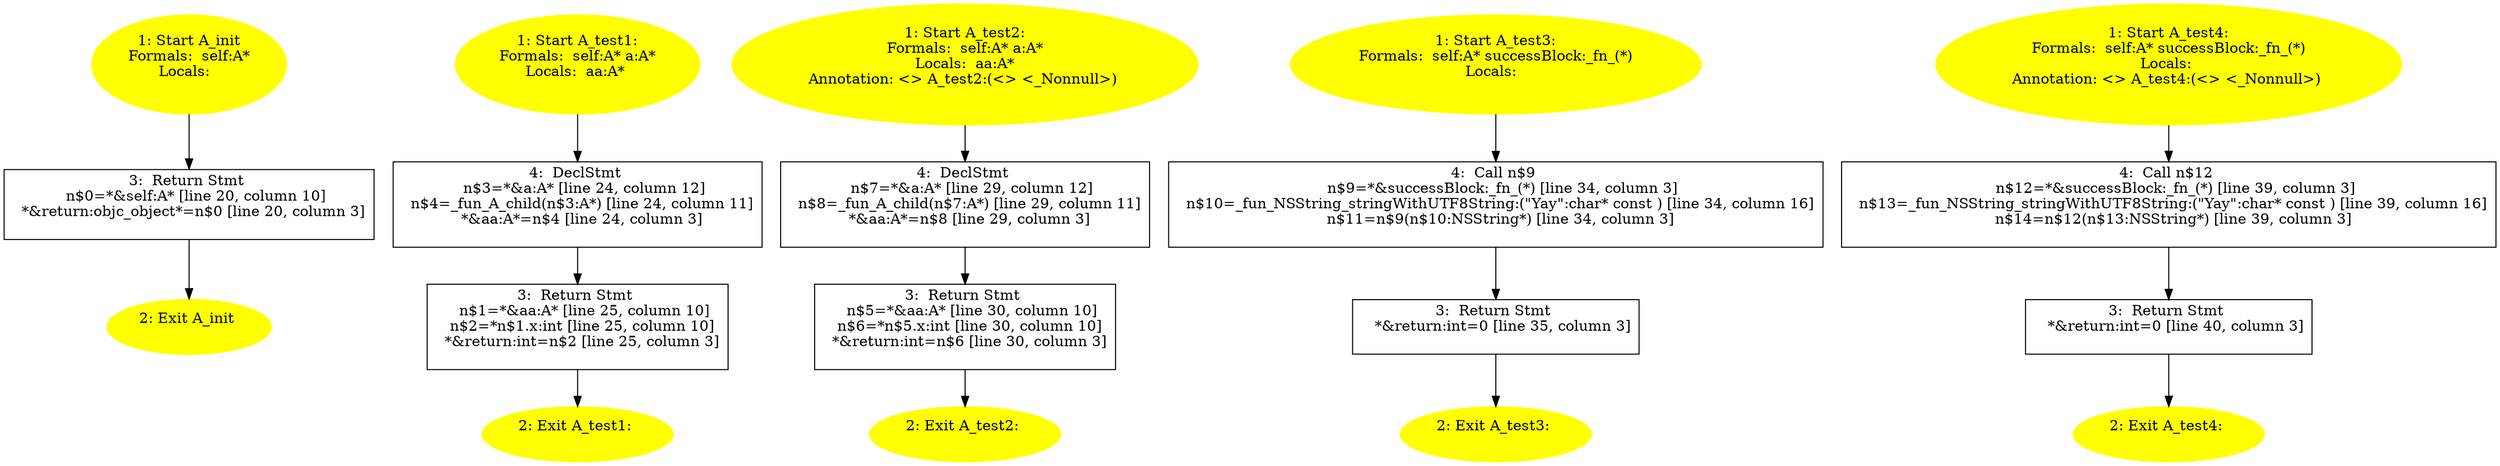 /* @generated */
digraph cfg {
"init#A#instance.eee79aaaddd644404e17691a7e7d809a_1" [label="1: Start A_init\nFormals:  self:A*\nLocals:  \n  " color=yellow style=filled]
	

	 "init#A#instance.eee79aaaddd644404e17691a7e7d809a_1" -> "init#A#instance.eee79aaaddd644404e17691a7e7d809a_3" ;
"init#A#instance.eee79aaaddd644404e17691a7e7d809a_2" [label="2: Exit A_init \n  " color=yellow style=filled]
	

"init#A#instance.eee79aaaddd644404e17691a7e7d809a_3" [label="3:  Return Stmt \n   n$0=*&self:A* [line 20, column 10]\n  *&return:objc_object*=n$0 [line 20, column 3]\n " shape="box"]
	

	 "init#A#instance.eee79aaaddd644404e17691a7e7d809a_3" -> "init#A#instance.eee79aaaddd644404e17691a7e7d809a_2" ;
"test1:#A(class A)#instance.61440711d4e2388d4be3731c34a61289_1" [label="1: Start A_test1:\nFormals:  self:A* a:A*\nLocals:  aa:A* \n  " color=yellow style=filled]
	

	 "test1:#A(class A)#instance.61440711d4e2388d4be3731c34a61289_1" -> "test1:#A(class A)#instance.61440711d4e2388d4be3731c34a61289_4" ;
"test1:#A(class A)#instance.61440711d4e2388d4be3731c34a61289_2" [label="2: Exit A_test1: \n  " color=yellow style=filled]
	

"test1:#A(class A)#instance.61440711d4e2388d4be3731c34a61289_3" [label="3:  Return Stmt \n   n$1=*&aa:A* [line 25, column 10]\n  n$2=*n$1.x:int [line 25, column 10]\n  *&return:int=n$2 [line 25, column 3]\n " shape="box"]
	

	 "test1:#A(class A)#instance.61440711d4e2388d4be3731c34a61289_3" -> "test1:#A(class A)#instance.61440711d4e2388d4be3731c34a61289_2" ;
"test1:#A(class A)#instance.61440711d4e2388d4be3731c34a61289_4" [label="4:  DeclStmt \n   n$3=*&a:A* [line 24, column 12]\n  n$4=_fun_A_child(n$3:A*) [line 24, column 11]\n  *&aa:A*=n$4 [line 24, column 3]\n " shape="box"]
	

	 "test1:#A(class A)#instance.61440711d4e2388d4be3731c34a61289_4" -> "test1:#A(class A)#instance.61440711d4e2388d4be3731c34a61289_3" ;
"test2:#A(class A)#instance.3b9594b6f023617f19d57dee6d35cf80_1" [label="1: Start A_test2:\nFormals:  self:A* a:A*\nLocals:  aa:A*\nAnnotation: <> A_test2:(<> <_Nonnull>) \n  " color=yellow style=filled]
	

	 "test2:#A(class A)#instance.3b9594b6f023617f19d57dee6d35cf80_1" -> "test2:#A(class A)#instance.3b9594b6f023617f19d57dee6d35cf80_4" ;
"test2:#A(class A)#instance.3b9594b6f023617f19d57dee6d35cf80_2" [label="2: Exit A_test2: \n  " color=yellow style=filled]
	

"test2:#A(class A)#instance.3b9594b6f023617f19d57dee6d35cf80_3" [label="3:  Return Stmt \n   n$5=*&aa:A* [line 30, column 10]\n  n$6=*n$5.x:int [line 30, column 10]\n  *&return:int=n$6 [line 30, column 3]\n " shape="box"]
	

	 "test2:#A(class A)#instance.3b9594b6f023617f19d57dee6d35cf80_3" -> "test2:#A(class A)#instance.3b9594b6f023617f19d57dee6d35cf80_2" ;
"test2:#A(class A)#instance.3b9594b6f023617f19d57dee6d35cf80_4" [label="4:  DeclStmt \n   n$7=*&a:A* [line 29, column 12]\n  n$8=_fun_A_child(n$7:A*) [line 29, column 11]\n  *&aa:A*=n$8 [line 29, column 3]\n " shape="box"]
	

	 "test2:#A(class A)#instance.3b9594b6f023617f19d57dee6d35cf80_4" -> "test2:#A(class A)#instance.3b9594b6f023617f19d57dee6d35cf80_3" ;
"test3:#A#instance.28bc2df8df797b21818dc2037239f326_1" [label="1: Start A_test3:\nFormals:  self:A* successBlock:_fn_(*)\nLocals:  \n  " color=yellow style=filled]
	

	 "test3:#A#instance.28bc2df8df797b21818dc2037239f326_1" -> "test3:#A#instance.28bc2df8df797b21818dc2037239f326_4" ;
"test3:#A#instance.28bc2df8df797b21818dc2037239f326_2" [label="2: Exit A_test3: \n  " color=yellow style=filled]
	

"test3:#A#instance.28bc2df8df797b21818dc2037239f326_3" [label="3:  Return Stmt \n   *&return:int=0 [line 35, column 3]\n " shape="box"]
	

	 "test3:#A#instance.28bc2df8df797b21818dc2037239f326_3" -> "test3:#A#instance.28bc2df8df797b21818dc2037239f326_2" ;
"test3:#A#instance.28bc2df8df797b21818dc2037239f326_4" [label="4:  Call n$9 \n   n$9=*&successBlock:_fn_(*) [line 34, column 3]\n  n$10=_fun_NSString_stringWithUTF8String:(\"Yay\":char* const ) [line 34, column 16]\n  n$11=n$9(n$10:NSString*) [line 34, column 3]\n " shape="box"]
	

	 "test3:#A#instance.28bc2df8df797b21818dc2037239f326_4" -> "test3:#A#instance.28bc2df8df797b21818dc2037239f326_3" ;
"test4:#A#instance.718a300d6fa63609a70f22221a548ee5_1" [label="1: Start A_test4:\nFormals:  self:A* successBlock:_fn_(*)\nLocals: \nAnnotation: <> A_test4:(<> <_Nonnull>) \n  " color=yellow style=filled]
	

	 "test4:#A#instance.718a300d6fa63609a70f22221a548ee5_1" -> "test4:#A#instance.718a300d6fa63609a70f22221a548ee5_4" ;
"test4:#A#instance.718a300d6fa63609a70f22221a548ee5_2" [label="2: Exit A_test4: \n  " color=yellow style=filled]
	

"test4:#A#instance.718a300d6fa63609a70f22221a548ee5_3" [label="3:  Return Stmt \n   *&return:int=0 [line 40, column 3]\n " shape="box"]
	

	 "test4:#A#instance.718a300d6fa63609a70f22221a548ee5_3" -> "test4:#A#instance.718a300d6fa63609a70f22221a548ee5_2" ;
"test4:#A#instance.718a300d6fa63609a70f22221a548ee5_4" [label="4:  Call n$12 \n   n$12=*&successBlock:_fn_(*) [line 39, column 3]\n  n$13=_fun_NSString_stringWithUTF8String:(\"Yay\":char* const ) [line 39, column 16]\n  n$14=n$12(n$13:NSString*) [line 39, column 3]\n " shape="box"]
	

	 "test4:#A#instance.718a300d6fa63609a70f22221a548ee5_4" -> "test4:#A#instance.718a300d6fa63609a70f22221a548ee5_3" ;
}
